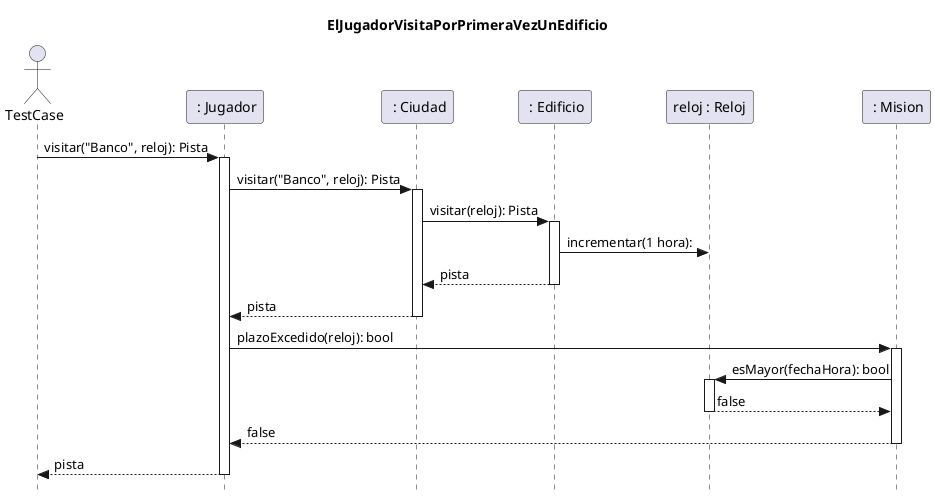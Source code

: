@startuml
skinparam style strictuml
title:  ElJugadorVisitaPorPrimeraVezUnEdificio
actor TestCase

participant " : Jugador" as jugador
participant " : Ciudad" as ciudad
participant " : Edificio" as banco
participant "reloj : Reloj" as reloj
participant " : Mision" as mision

TestCase -> jugador: visitar("Banco", reloj): Pista
activate jugador
jugador -> ciudad: visitar("Banco", reloj): Pista
activate ciudad
ciudad -> banco: visitar(reloj): Pista
activate banco
banco -> reloj: incrementar(1 hora):
return pista
return pista
jugador -> mision: plazoExcedido(reloj): bool
activate mision
mision -> reloj: esMayor(fechaHora): bool
activate reloj
return false
return false
return pista

@enduml

